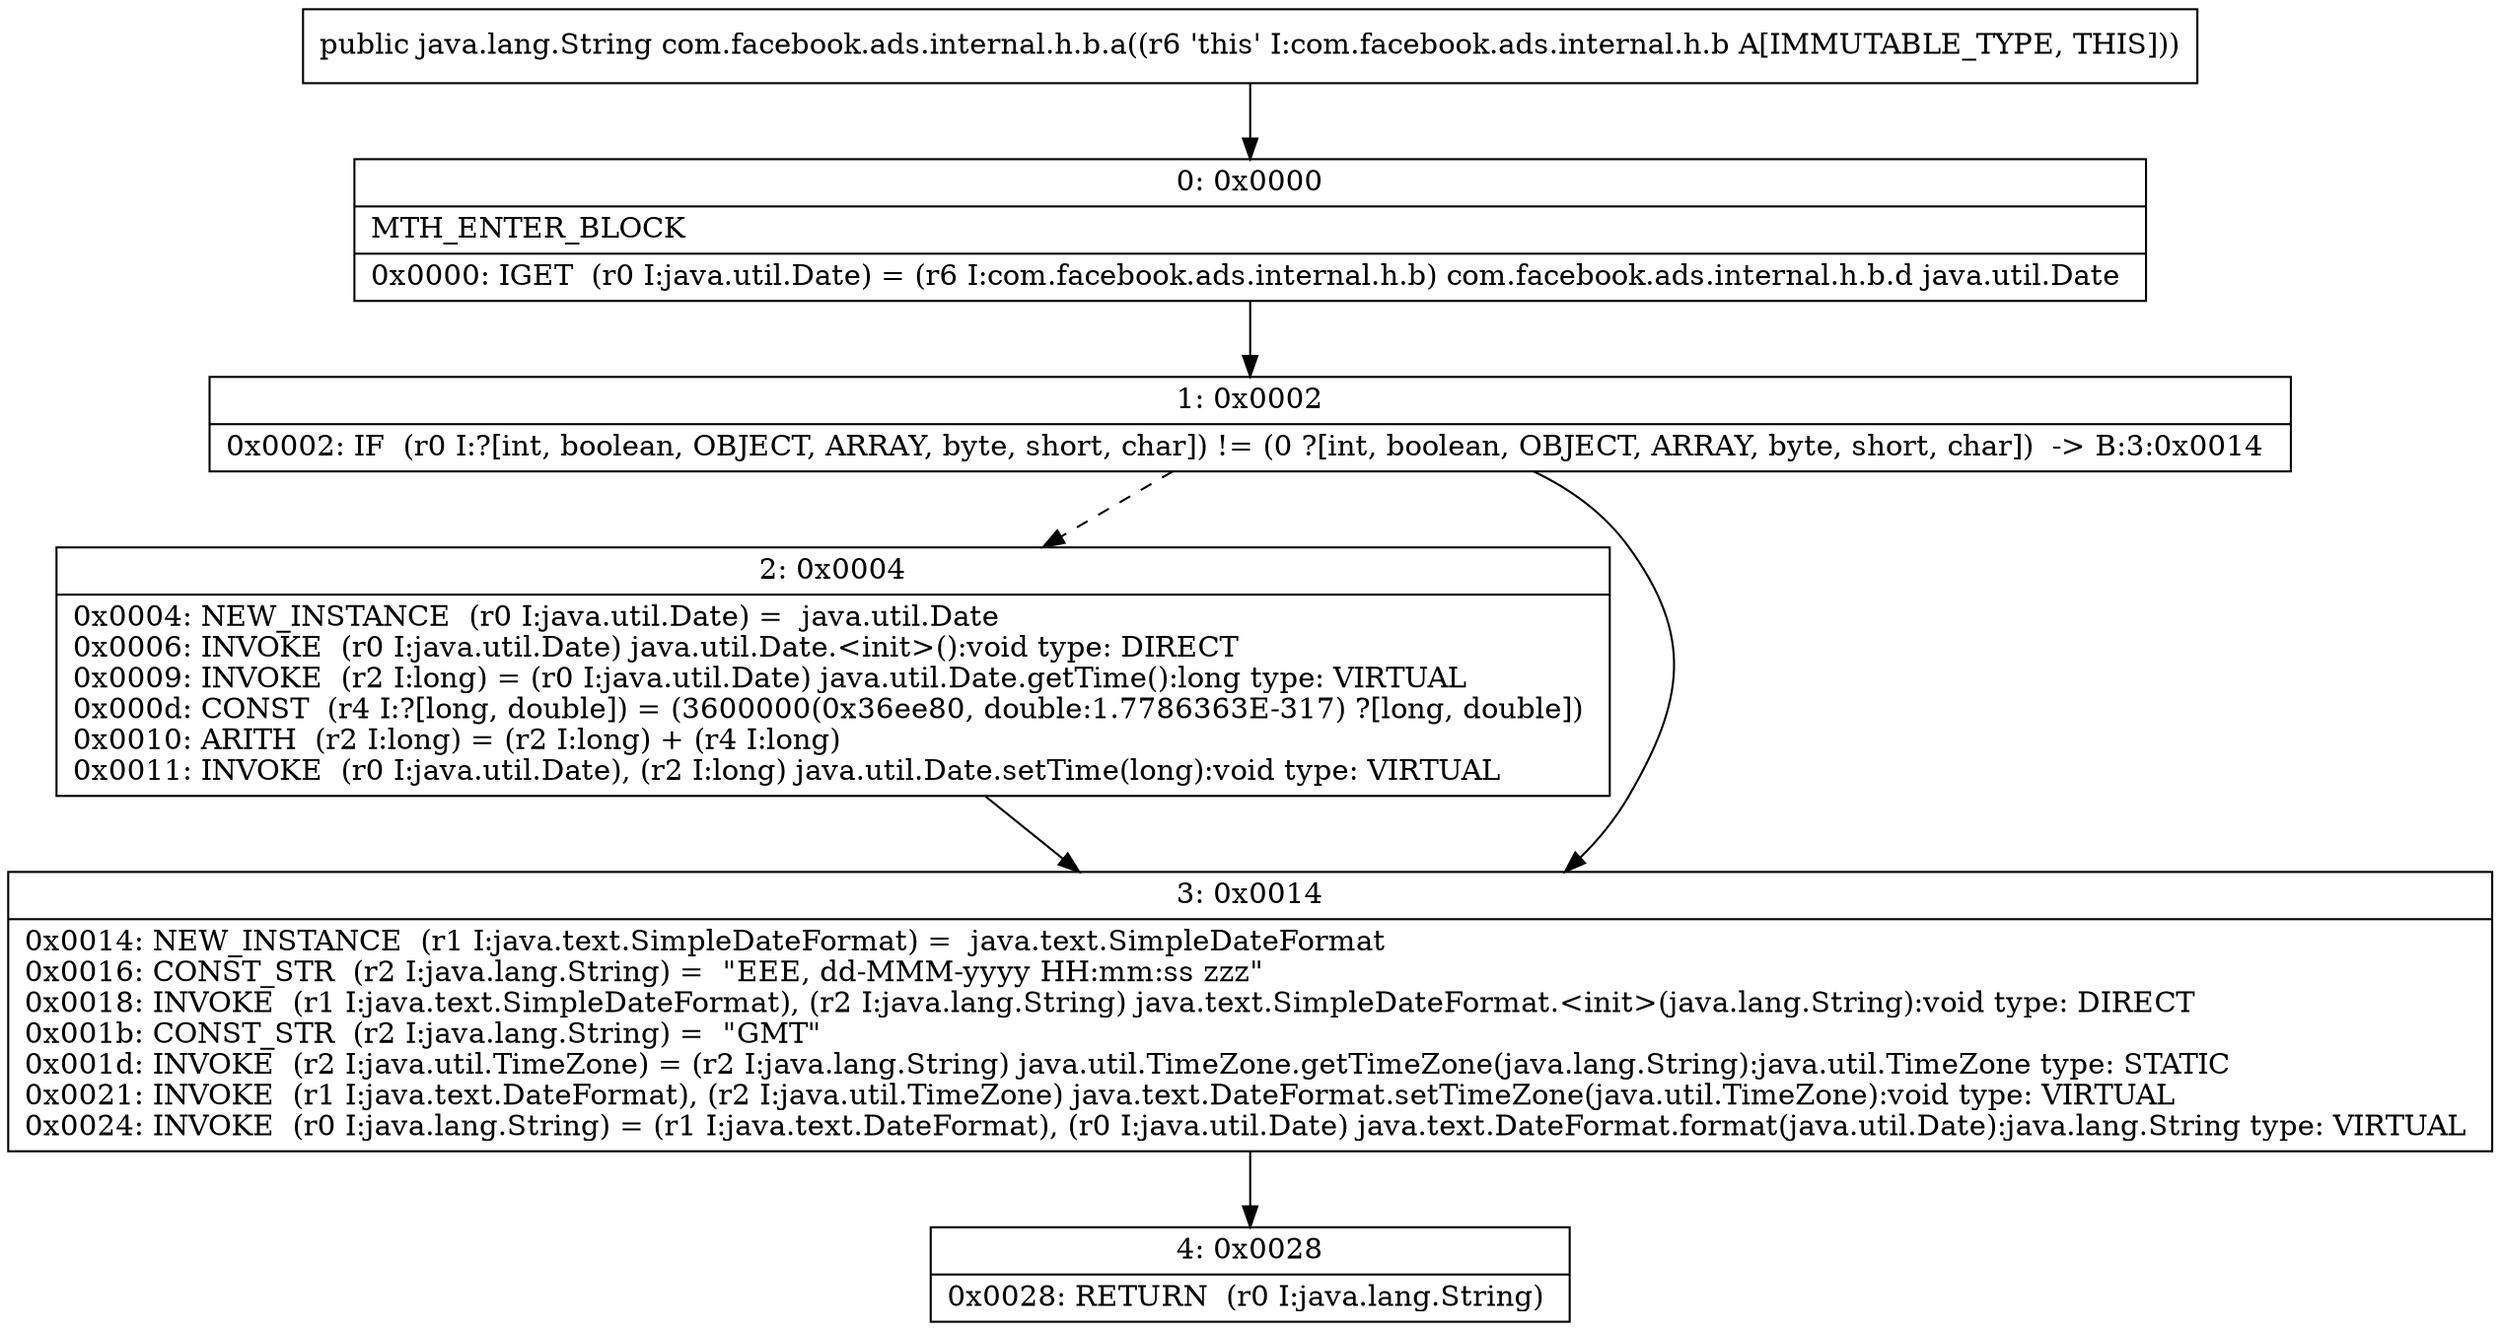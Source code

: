 digraph "CFG forcom.facebook.ads.internal.h.b.a()Ljava\/lang\/String;" {
Node_0 [shape=record,label="{0\:\ 0x0000|MTH_ENTER_BLOCK\l|0x0000: IGET  (r0 I:java.util.Date) = (r6 I:com.facebook.ads.internal.h.b) com.facebook.ads.internal.h.b.d java.util.Date \l}"];
Node_1 [shape=record,label="{1\:\ 0x0002|0x0002: IF  (r0 I:?[int, boolean, OBJECT, ARRAY, byte, short, char]) != (0 ?[int, boolean, OBJECT, ARRAY, byte, short, char])  \-\> B:3:0x0014 \l}"];
Node_2 [shape=record,label="{2\:\ 0x0004|0x0004: NEW_INSTANCE  (r0 I:java.util.Date) =  java.util.Date \l0x0006: INVOKE  (r0 I:java.util.Date) java.util.Date.\<init\>():void type: DIRECT \l0x0009: INVOKE  (r2 I:long) = (r0 I:java.util.Date) java.util.Date.getTime():long type: VIRTUAL \l0x000d: CONST  (r4 I:?[long, double]) = (3600000(0x36ee80, double:1.7786363E\-317) ?[long, double]) \l0x0010: ARITH  (r2 I:long) = (r2 I:long) + (r4 I:long) \l0x0011: INVOKE  (r0 I:java.util.Date), (r2 I:long) java.util.Date.setTime(long):void type: VIRTUAL \l}"];
Node_3 [shape=record,label="{3\:\ 0x0014|0x0014: NEW_INSTANCE  (r1 I:java.text.SimpleDateFormat) =  java.text.SimpleDateFormat \l0x0016: CONST_STR  (r2 I:java.lang.String) =  \"EEE, dd\-MMM\-yyyy HH:mm:ss zzz\" \l0x0018: INVOKE  (r1 I:java.text.SimpleDateFormat), (r2 I:java.lang.String) java.text.SimpleDateFormat.\<init\>(java.lang.String):void type: DIRECT \l0x001b: CONST_STR  (r2 I:java.lang.String) =  \"GMT\" \l0x001d: INVOKE  (r2 I:java.util.TimeZone) = (r2 I:java.lang.String) java.util.TimeZone.getTimeZone(java.lang.String):java.util.TimeZone type: STATIC \l0x0021: INVOKE  (r1 I:java.text.DateFormat), (r2 I:java.util.TimeZone) java.text.DateFormat.setTimeZone(java.util.TimeZone):void type: VIRTUAL \l0x0024: INVOKE  (r0 I:java.lang.String) = (r1 I:java.text.DateFormat), (r0 I:java.util.Date) java.text.DateFormat.format(java.util.Date):java.lang.String type: VIRTUAL \l}"];
Node_4 [shape=record,label="{4\:\ 0x0028|0x0028: RETURN  (r0 I:java.lang.String) \l}"];
MethodNode[shape=record,label="{public java.lang.String com.facebook.ads.internal.h.b.a((r6 'this' I:com.facebook.ads.internal.h.b A[IMMUTABLE_TYPE, THIS])) }"];
MethodNode -> Node_0;
Node_0 -> Node_1;
Node_1 -> Node_2[style=dashed];
Node_1 -> Node_3;
Node_2 -> Node_3;
Node_3 -> Node_4;
}

